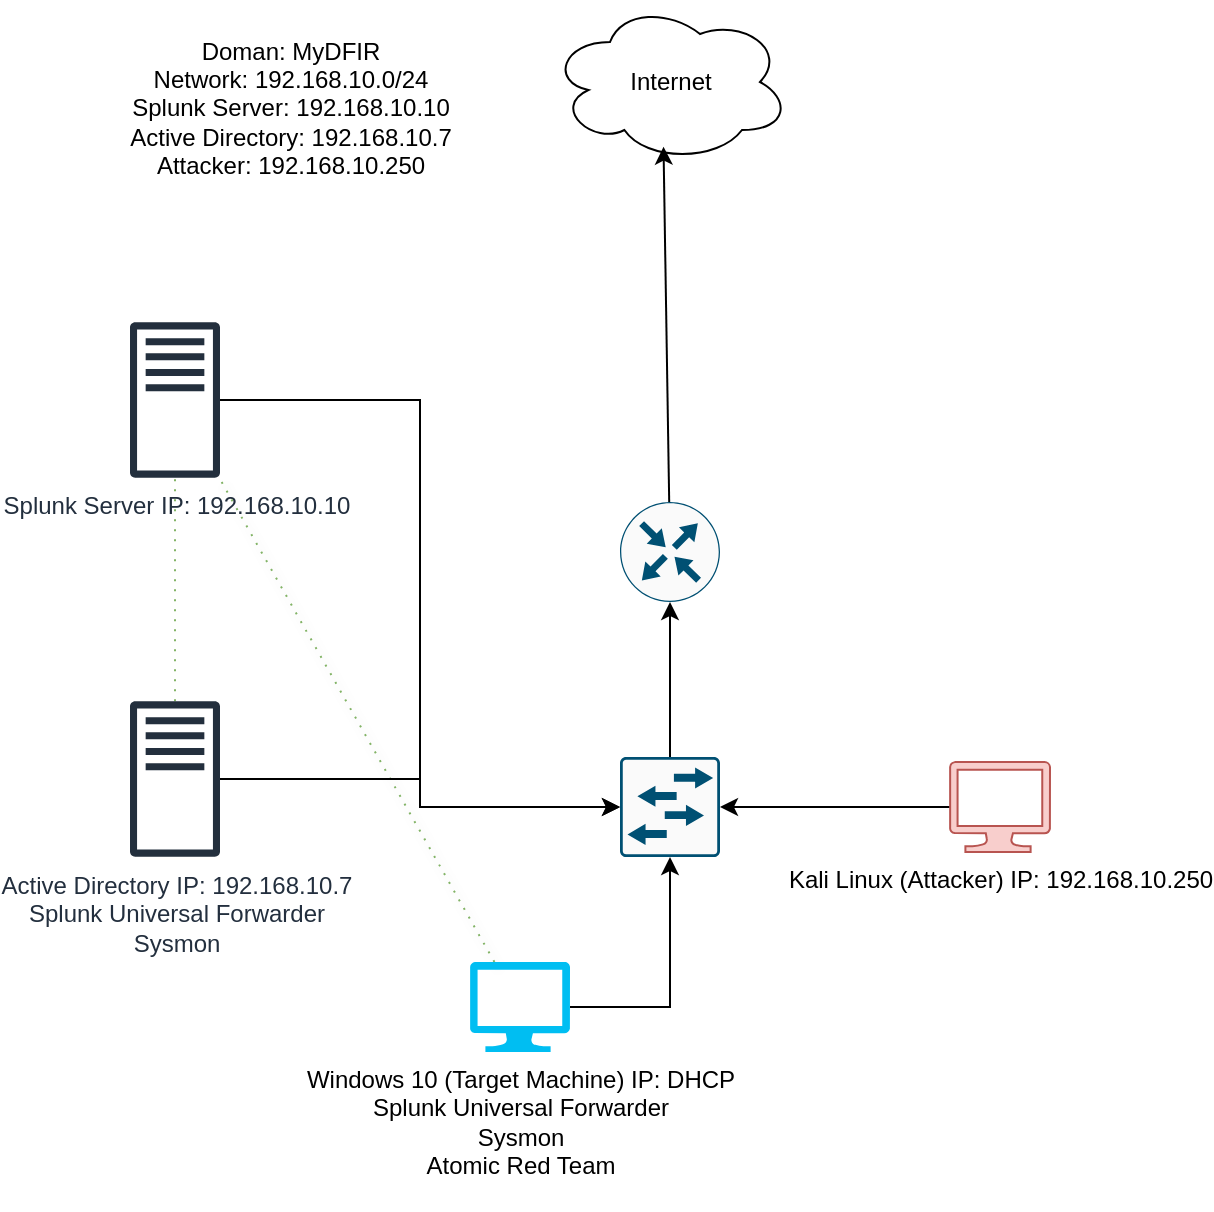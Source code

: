 <mxfile version="26.2.10">
  <diagram name="Page-1" id="KxOjLeS-NyVWTEz02JkJ">
    <mxGraphModel dx="1392" dy="703" grid="1" gridSize="10" guides="1" tooltips="1" connect="1" arrows="1" fold="1" page="1" pageScale="1" pageWidth="850" pageHeight="1100" math="0" shadow="0">
      <root>
        <mxCell id="0" />
        <mxCell id="1" parent="0" />
        <mxCell id="u-Ojrt-izxkH3ZtMXK-b-19" value="" style="rounded=0;orthogonalLoop=1;jettySize=auto;html=1;dashed=1;dashPattern=1 4;endArrow=none;startFill=0;fillColor=#d5e8d4;strokeColor=#82b366;" edge="1" parent="1" source="u-Ojrt-izxkH3ZtMXK-b-1" target="u-Ojrt-izxkH3ZtMXK-b-2">
          <mxGeometry relative="1" as="geometry" />
        </mxCell>
        <mxCell id="u-Ojrt-izxkH3ZtMXK-b-1" value="Active Directory IP: 192.168.10.7&lt;div&gt;Splunk Universal Forwarder&lt;/div&gt;&lt;div&gt;Sysmon&lt;/div&gt;" style="sketch=0;outlineConnect=0;fontColor=#232F3E;gradientColor=none;fillColor=#232F3D;strokeColor=none;dashed=0;verticalLabelPosition=bottom;verticalAlign=top;align=center;html=1;fontSize=12;fontStyle=0;aspect=fixed;pointerEvents=1;shape=mxgraph.aws4.traditional_server;" vertex="1" parent="1">
          <mxGeometry x="170" y="429.5" width="45" height="78" as="geometry" />
        </mxCell>
        <mxCell id="u-Ojrt-izxkH3ZtMXK-b-2" value="Splunk Server IP: 192.168.10.10&lt;div&gt;&lt;br&gt;&lt;/div&gt;" style="sketch=0;outlineConnect=0;fontColor=#232F3E;gradientColor=none;fillColor=#232F3D;strokeColor=none;dashed=0;verticalLabelPosition=bottom;verticalAlign=top;align=center;html=1;fontSize=12;fontStyle=0;aspect=fixed;pointerEvents=1;shape=mxgraph.aws4.traditional_server;" vertex="1" parent="1">
          <mxGeometry x="170" y="240" width="45" height="78" as="geometry" />
        </mxCell>
        <mxCell id="u-Ojrt-izxkH3ZtMXK-b-8" style="edgeStyle=orthogonalEdgeStyle;rounded=0;orthogonalLoop=1;jettySize=auto;html=1;" edge="1" parent="1" source="u-Ojrt-izxkH3ZtMXK-b-3" target="u-Ojrt-izxkH3ZtMXK-b-5">
          <mxGeometry relative="1" as="geometry" />
        </mxCell>
        <mxCell id="u-Ojrt-izxkH3ZtMXK-b-18" style="rounded=0;orthogonalLoop=1;jettySize=auto;html=1;dashed=1;dashPattern=1 4;shadow=1;fillColor=#d5e8d4;strokeColor=#82b366;endArrow=none;startFill=0;" edge="1" parent="1" source="u-Ojrt-izxkH3ZtMXK-b-3" target="u-Ojrt-izxkH3ZtMXK-b-2">
          <mxGeometry relative="1" as="geometry" />
        </mxCell>
        <mxCell id="u-Ojrt-izxkH3ZtMXK-b-3" value="Windows 10 (Target Machine) IP: DHCP&lt;div&gt;Splunk Universal Forwarder&lt;/div&gt;&lt;div&gt;Sysmon&lt;/div&gt;&lt;div&gt;Atomic Red Team&lt;/div&gt;&lt;div&gt;&lt;br&gt;&lt;/div&gt;" style="verticalLabelPosition=bottom;html=1;verticalAlign=top;align=center;strokeColor=none;fillColor=#00BEF2;shape=mxgraph.azure.computer;pointerEvents=1;" vertex="1" parent="1">
          <mxGeometry x="340" y="560" width="50" height="45" as="geometry" />
        </mxCell>
        <mxCell id="u-Ojrt-izxkH3ZtMXK-b-9" value="" style="edgeStyle=orthogonalEdgeStyle;rounded=0;orthogonalLoop=1;jettySize=auto;html=1;" edge="1" parent="1" source="u-Ojrt-izxkH3ZtMXK-b-4" target="u-Ojrt-izxkH3ZtMXK-b-5">
          <mxGeometry relative="1" as="geometry" />
        </mxCell>
        <mxCell id="u-Ojrt-izxkH3ZtMXK-b-4" value="Kali Linux (Attacker) IP: 192.168.10.250" style="verticalLabelPosition=bottom;html=1;verticalAlign=top;align=center;strokeColor=#b85450;fillColor=#f8cecc;shape=mxgraph.azure.computer;pointerEvents=1;" vertex="1" parent="1">
          <mxGeometry x="580" y="460" width="50" height="45" as="geometry" />
        </mxCell>
        <mxCell id="u-Ojrt-izxkH3ZtMXK-b-12" value="" style="edgeStyle=orthogonalEdgeStyle;rounded=0;orthogonalLoop=1;jettySize=auto;html=1;" edge="1" parent="1" source="u-Ojrt-izxkH3ZtMXK-b-5" target="u-Ojrt-izxkH3ZtMXK-b-6">
          <mxGeometry relative="1" as="geometry" />
        </mxCell>
        <mxCell id="u-Ojrt-izxkH3ZtMXK-b-5" value="" style="sketch=0;points=[[0.015,0.015,0],[0.985,0.015,0],[0.985,0.985,0],[0.015,0.985,0],[0.25,0,0],[0.5,0,0],[0.75,0,0],[1,0.25,0],[1,0.5,0],[1,0.75,0],[0.75,1,0],[0.5,1,0],[0.25,1,0],[0,0.75,0],[0,0.5,0],[0,0.25,0]];verticalLabelPosition=bottom;html=1;verticalAlign=top;aspect=fixed;align=center;pointerEvents=1;shape=mxgraph.cisco19.rect;prIcon=l2_switch;fillColor=#FAFAFA;strokeColor=#005073;" vertex="1" parent="1">
          <mxGeometry x="415" y="457.5" width="50" height="50" as="geometry" />
        </mxCell>
        <mxCell id="u-Ojrt-izxkH3ZtMXK-b-6" value="" style="sketch=0;points=[[0.5,0,0],[1,0.5,0],[0.5,1,0],[0,0.5,0],[0.145,0.145,0],[0.856,0.145,0],[0.855,0.856,0],[0.145,0.855,0]];verticalLabelPosition=bottom;html=1;verticalAlign=top;aspect=fixed;align=center;pointerEvents=1;shape=mxgraph.cisco19.rect;prIcon=router;fillColor=#FAFAFA;strokeColor=#005073;" vertex="1" parent="1">
          <mxGeometry x="415" y="330" width="50" height="50" as="geometry" />
        </mxCell>
        <mxCell id="u-Ojrt-izxkH3ZtMXK-b-7" value="" style="ellipse;shape=cloud;whiteSpace=wrap;html=1;" vertex="1" parent="1">
          <mxGeometry x="380" y="80" width="120" height="80" as="geometry" />
        </mxCell>
        <mxCell id="u-Ojrt-izxkH3ZtMXK-b-13" style="rounded=0;orthogonalLoop=1;jettySize=auto;html=1;entryX=0.473;entryY=0.904;entryDx=0;entryDy=0;entryPerimeter=0;" edge="1" parent="1" source="u-Ojrt-izxkH3ZtMXK-b-6" target="u-Ojrt-izxkH3ZtMXK-b-7">
          <mxGeometry relative="1" as="geometry" />
        </mxCell>
        <mxCell id="u-Ojrt-izxkH3ZtMXK-b-14" style="edgeStyle=orthogonalEdgeStyle;rounded=0;orthogonalLoop=1;jettySize=auto;html=1;entryX=0;entryY=0.5;entryDx=0;entryDy=0;entryPerimeter=0;" edge="1" parent="1" source="u-Ojrt-izxkH3ZtMXK-b-2" target="u-Ojrt-izxkH3ZtMXK-b-5">
          <mxGeometry relative="1" as="geometry" />
        </mxCell>
        <mxCell id="u-Ojrt-izxkH3ZtMXK-b-15" style="edgeStyle=orthogonalEdgeStyle;rounded=0;orthogonalLoop=1;jettySize=auto;html=1;entryX=0;entryY=0.5;entryDx=0;entryDy=0;entryPerimeter=0;" edge="1" parent="1" source="u-Ojrt-izxkH3ZtMXK-b-1" target="u-Ojrt-izxkH3ZtMXK-b-5">
          <mxGeometry relative="1" as="geometry" />
        </mxCell>
        <mxCell id="u-Ojrt-izxkH3ZtMXK-b-16" value="Internet" style="text;html=1;align=center;verticalAlign=middle;resizable=0;points=[];autosize=1;strokeColor=none;fillColor=none;" vertex="1" parent="1">
          <mxGeometry x="410" y="105" width="60" height="30" as="geometry" />
        </mxCell>
        <mxCell id="u-Ojrt-izxkH3ZtMXK-b-17" value="Doman: MyDFIR&lt;div&gt;Network: 192.168.10.0/24&lt;/div&gt;&lt;div&gt;Splunk Server: 192.168.10.10&lt;/div&gt;&lt;div&gt;Active Directory: 192.168.10.7&lt;/div&gt;&lt;div&gt;Attacker: 192.168.10.250&lt;/div&gt;" style="text;html=1;align=center;verticalAlign=middle;resizable=0;points=[];autosize=1;strokeColor=none;fillColor=none;" vertex="1" parent="1">
          <mxGeometry x="160" y="88" width="180" height="90" as="geometry" />
        </mxCell>
      </root>
    </mxGraphModel>
  </diagram>
</mxfile>
